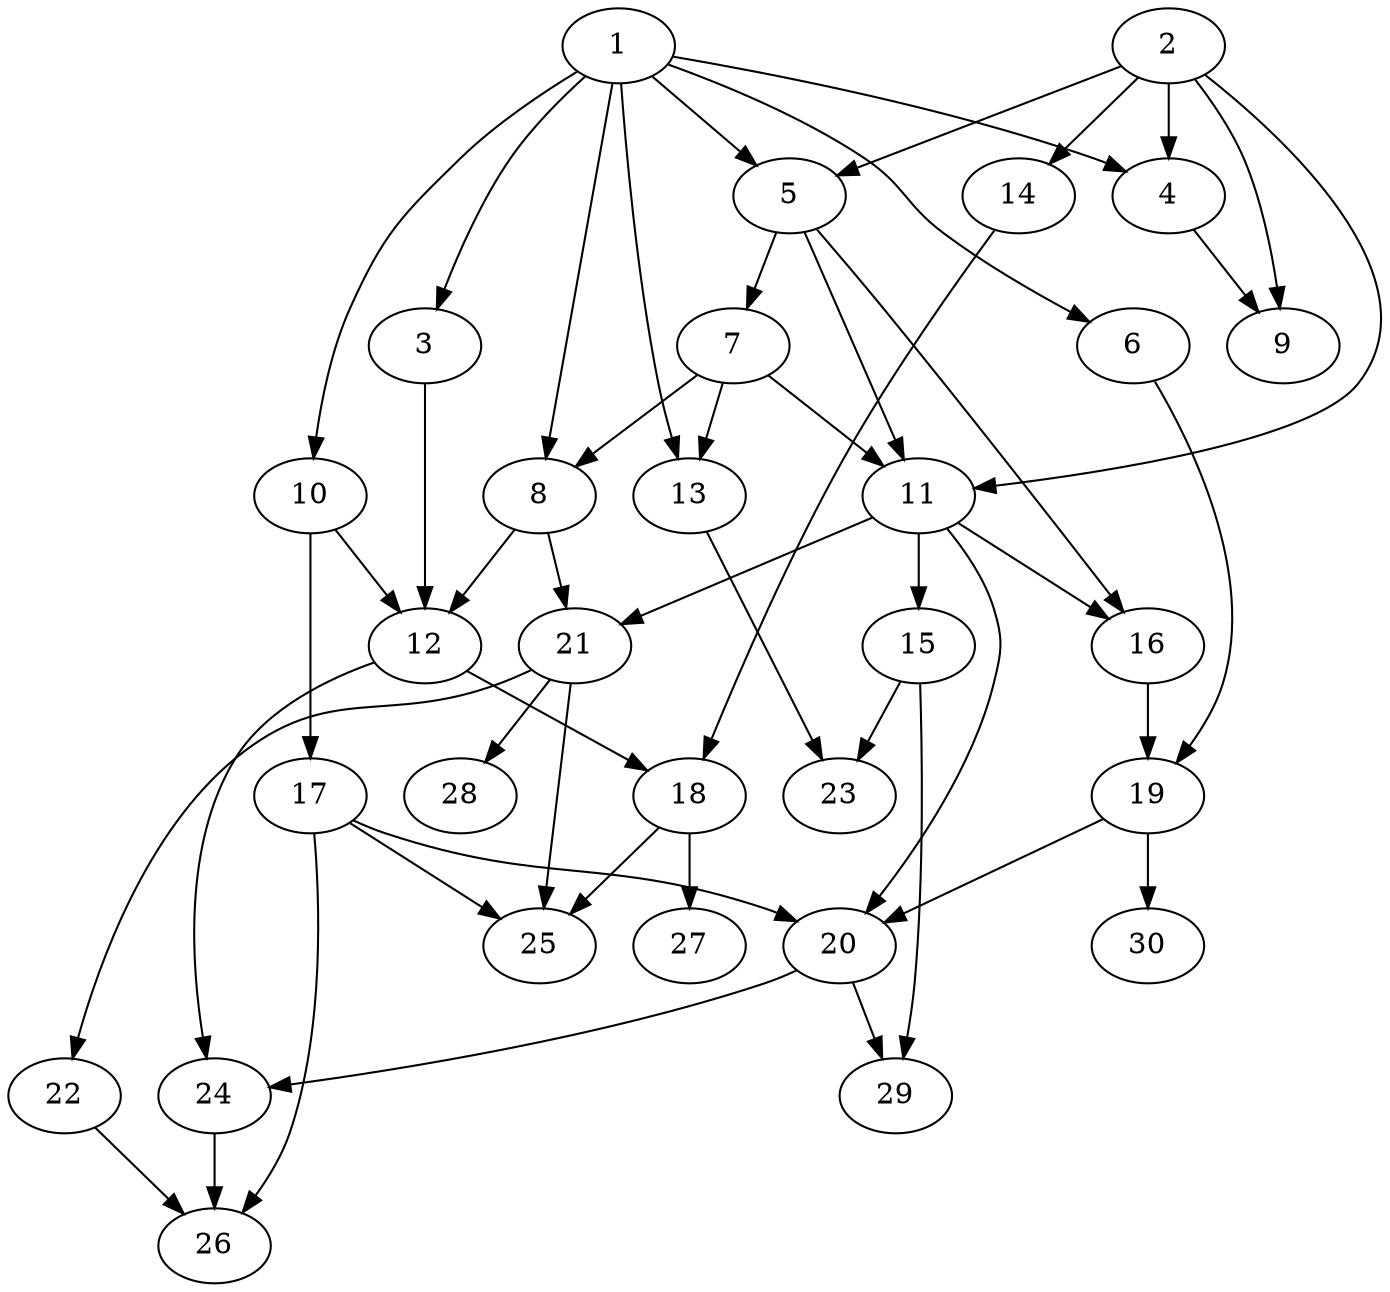 // DAG automatically generated by daggen at Wed Apr 12 12:21:18 2017
// ./daggen --dot -n 30 --jump=5 --fat=0.4 --regularity=0.4 --density=0.8 
digraph G {
  1 [size="134217728000", alpha="0.05"]
  1 -> 3 [size ="209715200"]
  1 -> 4 [size ="209715200"]
  1 -> 5 [size ="209715200"]
  1 -> 6 [size ="209715200"]
  1 -> 8 [size ="209715200"]
  1 -> 10 [size ="209715200"]
  1 -> 13 [size ="209715200"]
  2 [size="41216165034", alpha="0.11"]
  2 -> 4 [size ="33554432"]
  2 -> 5 [size ="33554432"]
  2 -> 9 [size ="33554432"]
  2 -> 11 [size ="33554432"]
  2 -> 14 [size ="33554432"]
  3 [size="231928233984", alpha="0.08"]
  3 -> 12 [size ="301989888"]
  4 [size="368293445632", alpha="0.18"]
  4 -> 9 [size ="411041792"]
  5 [size="40046746130", alpha="0.18"]
  5 -> 7 [size ="33554432"]
  5 -> 11 [size ="33554432"]
  5 -> 16 [size ="33554432"]
  6 [size="77118040464", alpha="0.09"]
  6 -> 19 [size ="134217728"]
  7 [size="231928233984", alpha="0.07"]
  7 -> 8 [size ="301989888"]
  7 -> 11 [size ="301989888"]
  7 -> 13 [size ="301989888"]
  8 [size="5949735659", alpha="0.15"]
  8 -> 12 [size ="209715200"]
  8 -> 21 [size ="209715200"]
  9 [size="94350830630", alpha="0.09"]
  10 [size="13771416434", alpha="0.11"]
  10 -> 12 [size ="33554432"]
  10 -> 17 [size ="33554432"]
  11 [size="17510606064", alpha="0.16"]
  11 -> 15 [size ="75497472"]
  11 -> 16 [size ="75497472"]
  11 -> 20 [size ="75497472"]
  11 -> 21 [size ="75497472"]
  12 [size="392640228720", alpha="0.15"]
  12 -> 18 [size ="411041792"]
  12 -> 24 [size ="411041792"]
  13 [size="50550324834", alpha="0.11"]
  13 -> 23 [size ="209715200"]
  14 [size="6885651518", alpha="0.16"]
  14 -> 18 [size ="134217728"]
  15 [size="28592564501", alpha="0.05"]
  15 -> 23 [size ="679477248"]
  15 -> 29 [size ="679477248"]
  16 [size="37507640894", alpha="0.07"]
  16 -> 19 [size ="838860800"]
  17 [size="782757789696", alpha="0.18"]
  17 -> 20 [size ="679477248"]
  17 -> 25 [size ="679477248"]
  17 -> 26 [size ="679477248"]
  18 [size="28991029248", alpha="0.08"]
  18 -> 25 [size ="75497472"]
  18 -> 27 [size ="75497472"]
  19 [size="18664666076", alpha="0.09"]
  19 -> 20 [size ="679477248"]
  19 -> 30 [size ="679477248"]
  20 [size="38242085576", alpha="0.04"]
  20 -> 24 [size ="679477248"]
  20 -> 29 [size ="679477248"]
  21 [size="43811732153", alpha="0.04"]
  21 -> 22 [size ="838860800"]
  21 -> 25 [size ="838860800"]
  21 -> 28 [size ="838860800"]
  22 [size="571130038392", alpha="0.08"]
  22 -> 26 [size ="411041792"]
  23 [size="104392621067", alpha="0.08"]
  24 [size="793509354025", alpha="0.14"]
  24 -> 26 [size ="679477248"]
  25 [size="419106937242", alpha="0.16"]
  26 [size="1758214409", alpha="0.03"]
  27 [size="149794638393", alpha="0.05"]
  28 [size="165133136052", alpha="0.03"]
  29 [size="8768953212", alpha="0.03"]
  30 [size="965908293", alpha="0.10"]
}
